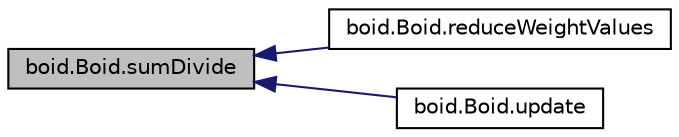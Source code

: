 digraph "boid.Boid.sumDivide"
{
  edge [fontname="Helvetica",fontsize="10",labelfontname="Helvetica",labelfontsize="10"];
  node [fontname="Helvetica",fontsize="10",shape=record];
  rankdir="LR";
  Node1 [label="boid.Boid.sumDivide",height=0.2,width=0.4,color="black", fillcolor="grey75", style="filled" fontcolor="black"];
  Node1 -> Node2 [dir="back",color="midnightblue",fontsize="10",style="solid",fontname="Helvetica"];
  Node2 [label="boid.Boid.reduceWeightValues",height=0.2,width=0.4,color="black", fillcolor="white", style="filled",URL="$classboid_1_1Boid.html#a2d4f1cded412a333857bb1b8b17d3dd0",tooltip="Works in cohesion with sumDivide. "];
  Node1 -> Node3 [dir="back",color="midnightblue",fontsize="10",style="solid",fontname="Helvetica"];
  Node3 [label="boid.Boid.update",height=0.2,width=0.4,color="black", fillcolor="white", style="filled",URL="$classboid_1_1Boid.html#a8a354e4b7d58ced69771f3bb5f52d257",tooltip="Updates the boid&#39;s heading and position due to the potential fields. "];
}
